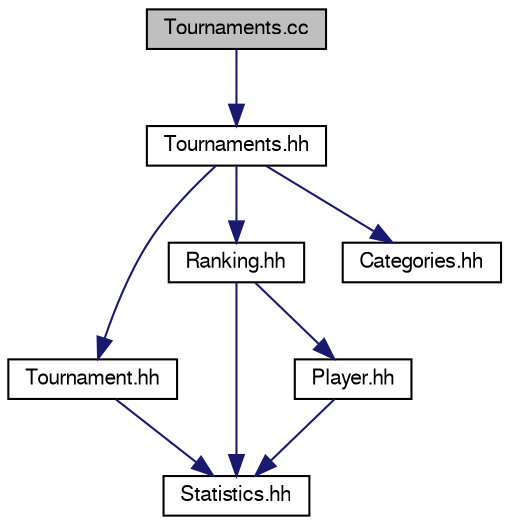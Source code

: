 digraph "Tournaments.cc"
{
 // LATEX_PDF_SIZE
  edge [fontname="FreeSans",fontsize="10",labelfontname="FreeSans",labelfontsize="10"];
  node [fontname="FreeSans",fontsize="10",shape=record];
  Node1 [label="Tournaments.cc",height=0.2,width=0.4,color="black", fillcolor="grey75", style="filled", fontcolor="black",tooltip=" "];
  Node1 -> Node2 [color="midnightblue",fontsize="10",style="solid"];
  Node2 [label="Tournaments.hh",height=0.2,width=0.4,color="black", fillcolor="white", style="filled",URL="$_tournaments_8hh.html",tooltip="Especificación de la clase Tournaments."];
  Node2 -> Node3 [color="midnightblue",fontsize="10",style="solid"];
  Node3 [label="Tournament.hh",height=0.2,width=0.4,color="black", fillcolor="white", style="filled",URL="$_tournament_8hh.html",tooltip="Especificación de la clase Tournament."];
  Node3 -> Node4 [color="midnightblue",fontsize="10",style="solid"];
  Node4 [label="Statistics.hh",height=0.2,width=0.4,color="black", fillcolor="white", style="filled",URL="$_statistics_8hh.html",tooltip="Especificación de la clase Statistics."];
  Node2 -> Node5 [color="midnightblue",fontsize="10",style="solid"];
  Node5 [label="Ranking.hh",height=0.2,width=0.4,color="black", fillcolor="white", style="filled",URL="$_ranking_8hh.html",tooltip="Especificación de la clase Ranking."];
  Node5 -> Node6 [color="midnightblue",fontsize="10",style="solid"];
  Node6 [label="Player.hh",height=0.2,width=0.4,color="black", fillcolor="white", style="filled",URL="$_player_8hh.html",tooltip="Especificación de la clase Player."];
  Node6 -> Node4 [color="midnightblue",fontsize="10",style="solid"];
  Node5 -> Node4 [color="midnightblue",fontsize="10",style="solid"];
  Node2 -> Node7 [color="midnightblue",fontsize="10",style="solid"];
  Node7 [label="Categories.hh",height=0.2,width=0.4,color="black", fillcolor="white", style="filled",URL="$_categories_8hh.html",tooltip="Especificación de la clase Categories."];
}
